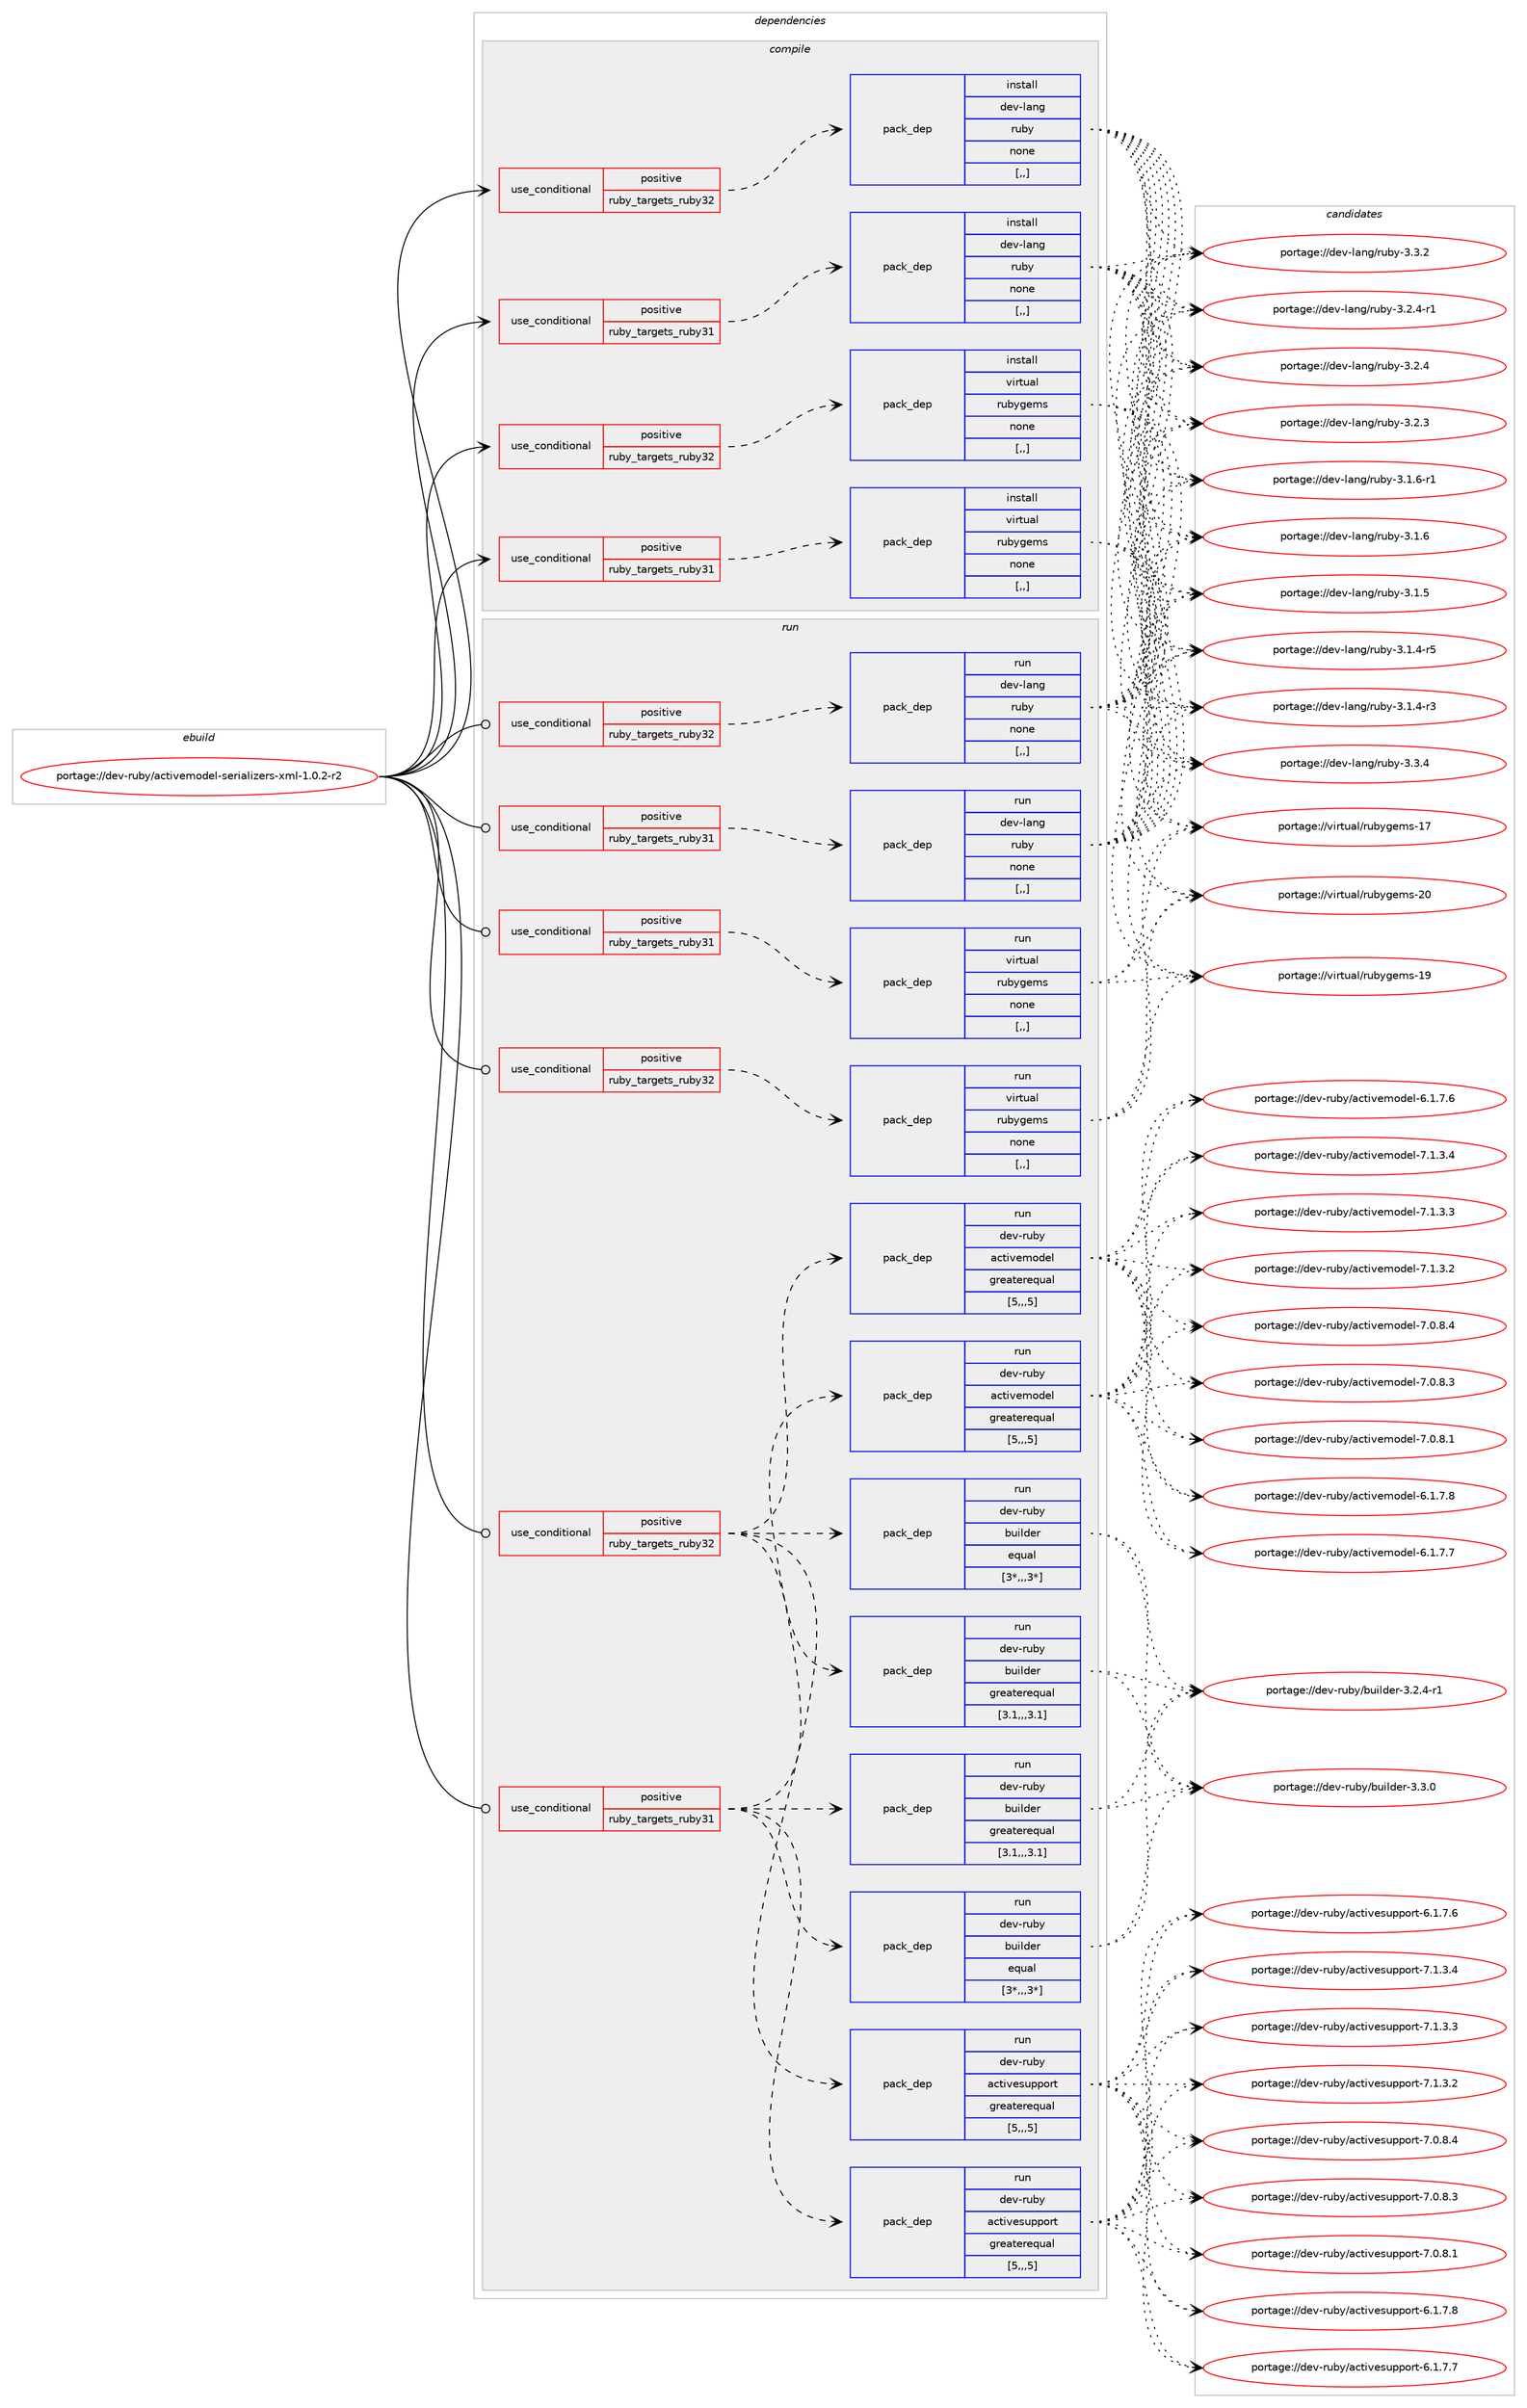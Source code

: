 digraph prolog {

# *************
# Graph options
# *************

newrank=true;
concentrate=true;
compound=true;
graph [rankdir=LR,fontname=Helvetica,fontsize=10,ranksep=1.5];#, ranksep=2.5, nodesep=0.2];
edge  [arrowhead=vee];
node  [fontname=Helvetica,fontsize=10];

# **********
# The ebuild
# **********

subgraph cluster_leftcol {
color=gray;
label=<<i>ebuild</i>>;
id [label="portage://dev-ruby/activemodel-serializers-xml-1.0.2-r2", color=red, width=4, href="../dev-ruby/activemodel-serializers-xml-1.0.2-r2.svg"];
}

# ****************
# The dependencies
# ****************

subgraph cluster_midcol {
color=gray;
label=<<i>dependencies</i>>;
subgraph cluster_compile {
fillcolor="#eeeeee";
style=filled;
label=<<i>compile</i>>;
subgraph cond43545 {
dependency174381 [label=<<TABLE BORDER="0" CELLBORDER="1" CELLSPACING="0" CELLPADDING="4"><TR><TD ROWSPAN="3" CELLPADDING="10">use_conditional</TD></TR><TR><TD>positive</TD></TR><TR><TD>ruby_targets_ruby31</TD></TR></TABLE>>, shape=none, color=red];
subgraph pack129555 {
dependency174382 [label=<<TABLE BORDER="0" CELLBORDER="1" CELLSPACING="0" CELLPADDING="4" WIDTH="220"><TR><TD ROWSPAN="6" CELLPADDING="30">pack_dep</TD></TR><TR><TD WIDTH="110">install</TD></TR><TR><TD>dev-lang</TD></TR><TR><TD>ruby</TD></TR><TR><TD>none</TD></TR><TR><TD>[,,]</TD></TR></TABLE>>, shape=none, color=blue];
}
dependency174381:e -> dependency174382:w [weight=20,style="dashed",arrowhead="vee"];
}
id:e -> dependency174381:w [weight=20,style="solid",arrowhead="vee"];
subgraph cond43546 {
dependency174383 [label=<<TABLE BORDER="0" CELLBORDER="1" CELLSPACING="0" CELLPADDING="4"><TR><TD ROWSPAN="3" CELLPADDING="10">use_conditional</TD></TR><TR><TD>positive</TD></TR><TR><TD>ruby_targets_ruby31</TD></TR></TABLE>>, shape=none, color=red];
subgraph pack129556 {
dependency174384 [label=<<TABLE BORDER="0" CELLBORDER="1" CELLSPACING="0" CELLPADDING="4" WIDTH="220"><TR><TD ROWSPAN="6" CELLPADDING="30">pack_dep</TD></TR><TR><TD WIDTH="110">install</TD></TR><TR><TD>virtual</TD></TR><TR><TD>rubygems</TD></TR><TR><TD>none</TD></TR><TR><TD>[,,]</TD></TR></TABLE>>, shape=none, color=blue];
}
dependency174383:e -> dependency174384:w [weight=20,style="dashed",arrowhead="vee"];
}
id:e -> dependency174383:w [weight=20,style="solid",arrowhead="vee"];
subgraph cond43547 {
dependency174385 [label=<<TABLE BORDER="0" CELLBORDER="1" CELLSPACING="0" CELLPADDING="4"><TR><TD ROWSPAN="3" CELLPADDING="10">use_conditional</TD></TR><TR><TD>positive</TD></TR><TR><TD>ruby_targets_ruby32</TD></TR></TABLE>>, shape=none, color=red];
subgraph pack129557 {
dependency174386 [label=<<TABLE BORDER="0" CELLBORDER="1" CELLSPACING="0" CELLPADDING="4" WIDTH="220"><TR><TD ROWSPAN="6" CELLPADDING="30">pack_dep</TD></TR><TR><TD WIDTH="110">install</TD></TR><TR><TD>dev-lang</TD></TR><TR><TD>ruby</TD></TR><TR><TD>none</TD></TR><TR><TD>[,,]</TD></TR></TABLE>>, shape=none, color=blue];
}
dependency174385:e -> dependency174386:w [weight=20,style="dashed",arrowhead="vee"];
}
id:e -> dependency174385:w [weight=20,style="solid",arrowhead="vee"];
subgraph cond43548 {
dependency174387 [label=<<TABLE BORDER="0" CELLBORDER="1" CELLSPACING="0" CELLPADDING="4"><TR><TD ROWSPAN="3" CELLPADDING="10">use_conditional</TD></TR><TR><TD>positive</TD></TR><TR><TD>ruby_targets_ruby32</TD></TR></TABLE>>, shape=none, color=red];
subgraph pack129558 {
dependency174388 [label=<<TABLE BORDER="0" CELLBORDER="1" CELLSPACING="0" CELLPADDING="4" WIDTH="220"><TR><TD ROWSPAN="6" CELLPADDING="30">pack_dep</TD></TR><TR><TD WIDTH="110">install</TD></TR><TR><TD>virtual</TD></TR><TR><TD>rubygems</TD></TR><TR><TD>none</TD></TR><TR><TD>[,,]</TD></TR></TABLE>>, shape=none, color=blue];
}
dependency174387:e -> dependency174388:w [weight=20,style="dashed",arrowhead="vee"];
}
id:e -> dependency174387:w [weight=20,style="solid",arrowhead="vee"];
}
subgraph cluster_compileandrun {
fillcolor="#eeeeee";
style=filled;
label=<<i>compile and run</i>>;
}
subgraph cluster_run {
fillcolor="#eeeeee";
style=filled;
label=<<i>run</i>>;
subgraph cond43549 {
dependency174389 [label=<<TABLE BORDER="0" CELLBORDER="1" CELLSPACING="0" CELLPADDING="4"><TR><TD ROWSPAN="3" CELLPADDING="10">use_conditional</TD></TR><TR><TD>positive</TD></TR><TR><TD>ruby_targets_ruby31</TD></TR></TABLE>>, shape=none, color=red];
subgraph pack129559 {
dependency174390 [label=<<TABLE BORDER="0" CELLBORDER="1" CELLSPACING="0" CELLPADDING="4" WIDTH="220"><TR><TD ROWSPAN="6" CELLPADDING="30">pack_dep</TD></TR><TR><TD WIDTH="110">run</TD></TR><TR><TD>dev-lang</TD></TR><TR><TD>ruby</TD></TR><TR><TD>none</TD></TR><TR><TD>[,,]</TD></TR></TABLE>>, shape=none, color=blue];
}
dependency174389:e -> dependency174390:w [weight=20,style="dashed",arrowhead="vee"];
}
id:e -> dependency174389:w [weight=20,style="solid",arrowhead="odot"];
subgraph cond43550 {
dependency174391 [label=<<TABLE BORDER="0" CELLBORDER="1" CELLSPACING="0" CELLPADDING="4"><TR><TD ROWSPAN="3" CELLPADDING="10">use_conditional</TD></TR><TR><TD>positive</TD></TR><TR><TD>ruby_targets_ruby31</TD></TR></TABLE>>, shape=none, color=red];
subgraph pack129560 {
dependency174392 [label=<<TABLE BORDER="0" CELLBORDER="1" CELLSPACING="0" CELLPADDING="4" WIDTH="220"><TR><TD ROWSPAN="6" CELLPADDING="30">pack_dep</TD></TR><TR><TD WIDTH="110">run</TD></TR><TR><TD>dev-ruby</TD></TR><TR><TD>activesupport</TD></TR><TR><TD>greaterequal</TD></TR><TR><TD>[5,,,5]</TD></TR></TABLE>>, shape=none, color=blue];
}
dependency174391:e -> dependency174392:w [weight=20,style="dashed",arrowhead="vee"];
subgraph pack129561 {
dependency174393 [label=<<TABLE BORDER="0" CELLBORDER="1" CELLSPACING="0" CELLPADDING="4" WIDTH="220"><TR><TD ROWSPAN="6" CELLPADDING="30">pack_dep</TD></TR><TR><TD WIDTH="110">run</TD></TR><TR><TD>dev-ruby</TD></TR><TR><TD>activemodel</TD></TR><TR><TD>greaterequal</TD></TR><TR><TD>[5,,,5]</TD></TR></TABLE>>, shape=none, color=blue];
}
dependency174391:e -> dependency174393:w [weight=20,style="dashed",arrowhead="vee"];
subgraph pack129562 {
dependency174394 [label=<<TABLE BORDER="0" CELLBORDER="1" CELLSPACING="0" CELLPADDING="4" WIDTH="220"><TR><TD ROWSPAN="6" CELLPADDING="30">pack_dep</TD></TR><TR><TD WIDTH="110">run</TD></TR><TR><TD>dev-ruby</TD></TR><TR><TD>builder</TD></TR><TR><TD>equal</TD></TR><TR><TD>[3*,,,3*]</TD></TR></TABLE>>, shape=none, color=blue];
}
dependency174391:e -> dependency174394:w [weight=20,style="dashed",arrowhead="vee"];
subgraph pack129563 {
dependency174395 [label=<<TABLE BORDER="0" CELLBORDER="1" CELLSPACING="0" CELLPADDING="4" WIDTH="220"><TR><TD ROWSPAN="6" CELLPADDING="30">pack_dep</TD></TR><TR><TD WIDTH="110">run</TD></TR><TR><TD>dev-ruby</TD></TR><TR><TD>builder</TD></TR><TR><TD>greaterequal</TD></TR><TR><TD>[3.1,,,3.1]</TD></TR></TABLE>>, shape=none, color=blue];
}
dependency174391:e -> dependency174395:w [weight=20,style="dashed",arrowhead="vee"];
}
id:e -> dependency174391:w [weight=20,style="solid",arrowhead="odot"];
subgraph cond43551 {
dependency174396 [label=<<TABLE BORDER="0" CELLBORDER="1" CELLSPACING="0" CELLPADDING="4"><TR><TD ROWSPAN="3" CELLPADDING="10">use_conditional</TD></TR><TR><TD>positive</TD></TR><TR><TD>ruby_targets_ruby31</TD></TR></TABLE>>, shape=none, color=red];
subgraph pack129564 {
dependency174397 [label=<<TABLE BORDER="0" CELLBORDER="1" CELLSPACING="0" CELLPADDING="4" WIDTH="220"><TR><TD ROWSPAN="6" CELLPADDING="30">pack_dep</TD></TR><TR><TD WIDTH="110">run</TD></TR><TR><TD>virtual</TD></TR><TR><TD>rubygems</TD></TR><TR><TD>none</TD></TR><TR><TD>[,,]</TD></TR></TABLE>>, shape=none, color=blue];
}
dependency174396:e -> dependency174397:w [weight=20,style="dashed",arrowhead="vee"];
}
id:e -> dependency174396:w [weight=20,style="solid",arrowhead="odot"];
subgraph cond43552 {
dependency174398 [label=<<TABLE BORDER="0" CELLBORDER="1" CELLSPACING="0" CELLPADDING="4"><TR><TD ROWSPAN="3" CELLPADDING="10">use_conditional</TD></TR><TR><TD>positive</TD></TR><TR><TD>ruby_targets_ruby32</TD></TR></TABLE>>, shape=none, color=red];
subgraph pack129565 {
dependency174399 [label=<<TABLE BORDER="0" CELLBORDER="1" CELLSPACING="0" CELLPADDING="4" WIDTH="220"><TR><TD ROWSPAN="6" CELLPADDING="30">pack_dep</TD></TR><TR><TD WIDTH="110">run</TD></TR><TR><TD>dev-lang</TD></TR><TR><TD>ruby</TD></TR><TR><TD>none</TD></TR><TR><TD>[,,]</TD></TR></TABLE>>, shape=none, color=blue];
}
dependency174398:e -> dependency174399:w [weight=20,style="dashed",arrowhead="vee"];
}
id:e -> dependency174398:w [weight=20,style="solid",arrowhead="odot"];
subgraph cond43553 {
dependency174400 [label=<<TABLE BORDER="0" CELLBORDER="1" CELLSPACING="0" CELLPADDING="4"><TR><TD ROWSPAN="3" CELLPADDING="10">use_conditional</TD></TR><TR><TD>positive</TD></TR><TR><TD>ruby_targets_ruby32</TD></TR></TABLE>>, shape=none, color=red];
subgraph pack129566 {
dependency174401 [label=<<TABLE BORDER="0" CELLBORDER="1" CELLSPACING="0" CELLPADDING="4" WIDTH="220"><TR><TD ROWSPAN="6" CELLPADDING="30">pack_dep</TD></TR><TR><TD WIDTH="110">run</TD></TR><TR><TD>dev-ruby</TD></TR><TR><TD>activesupport</TD></TR><TR><TD>greaterequal</TD></TR><TR><TD>[5,,,5]</TD></TR></TABLE>>, shape=none, color=blue];
}
dependency174400:e -> dependency174401:w [weight=20,style="dashed",arrowhead="vee"];
subgraph pack129567 {
dependency174402 [label=<<TABLE BORDER="0" CELLBORDER="1" CELLSPACING="0" CELLPADDING="4" WIDTH="220"><TR><TD ROWSPAN="6" CELLPADDING="30">pack_dep</TD></TR><TR><TD WIDTH="110">run</TD></TR><TR><TD>dev-ruby</TD></TR><TR><TD>activemodel</TD></TR><TR><TD>greaterequal</TD></TR><TR><TD>[5,,,5]</TD></TR></TABLE>>, shape=none, color=blue];
}
dependency174400:e -> dependency174402:w [weight=20,style="dashed",arrowhead="vee"];
subgraph pack129568 {
dependency174403 [label=<<TABLE BORDER="0" CELLBORDER="1" CELLSPACING="0" CELLPADDING="4" WIDTH="220"><TR><TD ROWSPAN="6" CELLPADDING="30">pack_dep</TD></TR><TR><TD WIDTH="110">run</TD></TR><TR><TD>dev-ruby</TD></TR><TR><TD>builder</TD></TR><TR><TD>equal</TD></TR><TR><TD>[3*,,,3*]</TD></TR></TABLE>>, shape=none, color=blue];
}
dependency174400:e -> dependency174403:w [weight=20,style="dashed",arrowhead="vee"];
subgraph pack129569 {
dependency174404 [label=<<TABLE BORDER="0" CELLBORDER="1" CELLSPACING="0" CELLPADDING="4" WIDTH="220"><TR><TD ROWSPAN="6" CELLPADDING="30">pack_dep</TD></TR><TR><TD WIDTH="110">run</TD></TR><TR><TD>dev-ruby</TD></TR><TR><TD>builder</TD></TR><TR><TD>greaterequal</TD></TR><TR><TD>[3.1,,,3.1]</TD></TR></TABLE>>, shape=none, color=blue];
}
dependency174400:e -> dependency174404:w [weight=20,style="dashed",arrowhead="vee"];
}
id:e -> dependency174400:w [weight=20,style="solid",arrowhead="odot"];
subgraph cond43554 {
dependency174405 [label=<<TABLE BORDER="0" CELLBORDER="1" CELLSPACING="0" CELLPADDING="4"><TR><TD ROWSPAN="3" CELLPADDING="10">use_conditional</TD></TR><TR><TD>positive</TD></TR><TR><TD>ruby_targets_ruby32</TD></TR></TABLE>>, shape=none, color=red];
subgraph pack129570 {
dependency174406 [label=<<TABLE BORDER="0" CELLBORDER="1" CELLSPACING="0" CELLPADDING="4" WIDTH="220"><TR><TD ROWSPAN="6" CELLPADDING="30">pack_dep</TD></TR><TR><TD WIDTH="110">run</TD></TR><TR><TD>virtual</TD></TR><TR><TD>rubygems</TD></TR><TR><TD>none</TD></TR><TR><TD>[,,]</TD></TR></TABLE>>, shape=none, color=blue];
}
dependency174405:e -> dependency174406:w [weight=20,style="dashed",arrowhead="vee"];
}
id:e -> dependency174405:w [weight=20,style="solid",arrowhead="odot"];
}
}

# **************
# The candidates
# **************

subgraph cluster_choices {
rank=same;
color=gray;
label=<<i>candidates</i>>;

subgraph choice129555 {
color=black;
nodesep=1;
choice10010111845108971101034711411798121455146514652 [label="portage://dev-lang/ruby-3.3.4", color=red, width=4,href="../dev-lang/ruby-3.3.4.svg"];
choice10010111845108971101034711411798121455146514650 [label="portage://dev-lang/ruby-3.3.2", color=red, width=4,href="../dev-lang/ruby-3.3.2.svg"];
choice100101118451089711010347114117981214551465046524511449 [label="portage://dev-lang/ruby-3.2.4-r1", color=red, width=4,href="../dev-lang/ruby-3.2.4-r1.svg"];
choice10010111845108971101034711411798121455146504652 [label="portage://dev-lang/ruby-3.2.4", color=red, width=4,href="../dev-lang/ruby-3.2.4.svg"];
choice10010111845108971101034711411798121455146504651 [label="portage://dev-lang/ruby-3.2.3", color=red, width=4,href="../dev-lang/ruby-3.2.3.svg"];
choice100101118451089711010347114117981214551464946544511449 [label="portage://dev-lang/ruby-3.1.6-r1", color=red, width=4,href="../dev-lang/ruby-3.1.6-r1.svg"];
choice10010111845108971101034711411798121455146494654 [label="portage://dev-lang/ruby-3.1.6", color=red, width=4,href="../dev-lang/ruby-3.1.6.svg"];
choice10010111845108971101034711411798121455146494653 [label="portage://dev-lang/ruby-3.1.5", color=red, width=4,href="../dev-lang/ruby-3.1.5.svg"];
choice100101118451089711010347114117981214551464946524511453 [label="portage://dev-lang/ruby-3.1.4-r5", color=red, width=4,href="../dev-lang/ruby-3.1.4-r5.svg"];
choice100101118451089711010347114117981214551464946524511451 [label="portage://dev-lang/ruby-3.1.4-r3", color=red, width=4,href="../dev-lang/ruby-3.1.4-r3.svg"];
dependency174382:e -> choice10010111845108971101034711411798121455146514652:w [style=dotted,weight="100"];
dependency174382:e -> choice10010111845108971101034711411798121455146514650:w [style=dotted,weight="100"];
dependency174382:e -> choice100101118451089711010347114117981214551465046524511449:w [style=dotted,weight="100"];
dependency174382:e -> choice10010111845108971101034711411798121455146504652:w [style=dotted,weight="100"];
dependency174382:e -> choice10010111845108971101034711411798121455146504651:w [style=dotted,weight="100"];
dependency174382:e -> choice100101118451089711010347114117981214551464946544511449:w [style=dotted,weight="100"];
dependency174382:e -> choice10010111845108971101034711411798121455146494654:w [style=dotted,weight="100"];
dependency174382:e -> choice10010111845108971101034711411798121455146494653:w [style=dotted,weight="100"];
dependency174382:e -> choice100101118451089711010347114117981214551464946524511453:w [style=dotted,weight="100"];
dependency174382:e -> choice100101118451089711010347114117981214551464946524511451:w [style=dotted,weight="100"];
}
subgraph choice129556 {
color=black;
nodesep=1;
choice118105114116117971084711411798121103101109115455048 [label="portage://virtual/rubygems-20", color=red, width=4,href="../virtual/rubygems-20.svg"];
choice118105114116117971084711411798121103101109115454957 [label="portage://virtual/rubygems-19", color=red, width=4,href="../virtual/rubygems-19.svg"];
choice118105114116117971084711411798121103101109115454955 [label="portage://virtual/rubygems-17", color=red, width=4,href="../virtual/rubygems-17.svg"];
dependency174384:e -> choice118105114116117971084711411798121103101109115455048:w [style=dotted,weight="100"];
dependency174384:e -> choice118105114116117971084711411798121103101109115454957:w [style=dotted,weight="100"];
dependency174384:e -> choice118105114116117971084711411798121103101109115454955:w [style=dotted,weight="100"];
}
subgraph choice129557 {
color=black;
nodesep=1;
choice10010111845108971101034711411798121455146514652 [label="portage://dev-lang/ruby-3.3.4", color=red, width=4,href="../dev-lang/ruby-3.3.4.svg"];
choice10010111845108971101034711411798121455146514650 [label="portage://dev-lang/ruby-3.3.2", color=red, width=4,href="../dev-lang/ruby-3.3.2.svg"];
choice100101118451089711010347114117981214551465046524511449 [label="portage://dev-lang/ruby-3.2.4-r1", color=red, width=4,href="../dev-lang/ruby-3.2.4-r1.svg"];
choice10010111845108971101034711411798121455146504652 [label="portage://dev-lang/ruby-3.2.4", color=red, width=4,href="../dev-lang/ruby-3.2.4.svg"];
choice10010111845108971101034711411798121455146504651 [label="portage://dev-lang/ruby-3.2.3", color=red, width=4,href="../dev-lang/ruby-3.2.3.svg"];
choice100101118451089711010347114117981214551464946544511449 [label="portage://dev-lang/ruby-3.1.6-r1", color=red, width=4,href="../dev-lang/ruby-3.1.6-r1.svg"];
choice10010111845108971101034711411798121455146494654 [label="portage://dev-lang/ruby-3.1.6", color=red, width=4,href="../dev-lang/ruby-3.1.6.svg"];
choice10010111845108971101034711411798121455146494653 [label="portage://dev-lang/ruby-3.1.5", color=red, width=4,href="../dev-lang/ruby-3.1.5.svg"];
choice100101118451089711010347114117981214551464946524511453 [label="portage://dev-lang/ruby-3.1.4-r5", color=red, width=4,href="../dev-lang/ruby-3.1.4-r5.svg"];
choice100101118451089711010347114117981214551464946524511451 [label="portage://dev-lang/ruby-3.1.4-r3", color=red, width=4,href="../dev-lang/ruby-3.1.4-r3.svg"];
dependency174386:e -> choice10010111845108971101034711411798121455146514652:w [style=dotted,weight="100"];
dependency174386:e -> choice10010111845108971101034711411798121455146514650:w [style=dotted,weight="100"];
dependency174386:e -> choice100101118451089711010347114117981214551465046524511449:w [style=dotted,weight="100"];
dependency174386:e -> choice10010111845108971101034711411798121455146504652:w [style=dotted,weight="100"];
dependency174386:e -> choice10010111845108971101034711411798121455146504651:w [style=dotted,weight="100"];
dependency174386:e -> choice100101118451089711010347114117981214551464946544511449:w [style=dotted,weight="100"];
dependency174386:e -> choice10010111845108971101034711411798121455146494654:w [style=dotted,weight="100"];
dependency174386:e -> choice10010111845108971101034711411798121455146494653:w [style=dotted,weight="100"];
dependency174386:e -> choice100101118451089711010347114117981214551464946524511453:w [style=dotted,weight="100"];
dependency174386:e -> choice100101118451089711010347114117981214551464946524511451:w [style=dotted,weight="100"];
}
subgraph choice129558 {
color=black;
nodesep=1;
choice118105114116117971084711411798121103101109115455048 [label="portage://virtual/rubygems-20", color=red, width=4,href="../virtual/rubygems-20.svg"];
choice118105114116117971084711411798121103101109115454957 [label="portage://virtual/rubygems-19", color=red, width=4,href="../virtual/rubygems-19.svg"];
choice118105114116117971084711411798121103101109115454955 [label="portage://virtual/rubygems-17", color=red, width=4,href="../virtual/rubygems-17.svg"];
dependency174388:e -> choice118105114116117971084711411798121103101109115455048:w [style=dotted,weight="100"];
dependency174388:e -> choice118105114116117971084711411798121103101109115454957:w [style=dotted,weight="100"];
dependency174388:e -> choice118105114116117971084711411798121103101109115454955:w [style=dotted,weight="100"];
}
subgraph choice129559 {
color=black;
nodesep=1;
choice10010111845108971101034711411798121455146514652 [label="portage://dev-lang/ruby-3.3.4", color=red, width=4,href="../dev-lang/ruby-3.3.4.svg"];
choice10010111845108971101034711411798121455146514650 [label="portage://dev-lang/ruby-3.3.2", color=red, width=4,href="../dev-lang/ruby-3.3.2.svg"];
choice100101118451089711010347114117981214551465046524511449 [label="portage://dev-lang/ruby-3.2.4-r1", color=red, width=4,href="../dev-lang/ruby-3.2.4-r1.svg"];
choice10010111845108971101034711411798121455146504652 [label="portage://dev-lang/ruby-3.2.4", color=red, width=4,href="../dev-lang/ruby-3.2.4.svg"];
choice10010111845108971101034711411798121455146504651 [label="portage://dev-lang/ruby-3.2.3", color=red, width=4,href="../dev-lang/ruby-3.2.3.svg"];
choice100101118451089711010347114117981214551464946544511449 [label="portage://dev-lang/ruby-3.1.6-r1", color=red, width=4,href="../dev-lang/ruby-3.1.6-r1.svg"];
choice10010111845108971101034711411798121455146494654 [label="portage://dev-lang/ruby-3.1.6", color=red, width=4,href="../dev-lang/ruby-3.1.6.svg"];
choice10010111845108971101034711411798121455146494653 [label="portage://dev-lang/ruby-3.1.5", color=red, width=4,href="../dev-lang/ruby-3.1.5.svg"];
choice100101118451089711010347114117981214551464946524511453 [label="portage://dev-lang/ruby-3.1.4-r5", color=red, width=4,href="../dev-lang/ruby-3.1.4-r5.svg"];
choice100101118451089711010347114117981214551464946524511451 [label="portage://dev-lang/ruby-3.1.4-r3", color=red, width=4,href="../dev-lang/ruby-3.1.4-r3.svg"];
dependency174390:e -> choice10010111845108971101034711411798121455146514652:w [style=dotted,weight="100"];
dependency174390:e -> choice10010111845108971101034711411798121455146514650:w [style=dotted,weight="100"];
dependency174390:e -> choice100101118451089711010347114117981214551465046524511449:w [style=dotted,weight="100"];
dependency174390:e -> choice10010111845108971101034711411798121455146504652:w [style=dotted,weight="100"];
dependency174390:e -> choice10010111845108971101034711411798121455146504651:w [style=dotted,weight="100"];
dependency174390:e -> choice100101118451089711010347114117981214551464946544511449:w [style=dotted,weight="100"];
dependency174390:e -> choice10010111845108971101034711411798121455146494654:w [style=dotted,weight="100"];
dependency174390:e -> choice10010111845108971101034711411798121455146494653:w [style=dotted,weight="100"];
dependency174390:e -> choice100101118451089711010347114117981214551464946524511453:w [style=dotted,weight="100"];
dependency174390:e -> choice100101118451089711010347114117981214551464946524511451:w [style=dotted,weight="100"];
}
subgraph choice129560 {
color=black;
nodesep=1;
choice10010111845114117981214797991161051181011151171121121111141164555464946514652 [label="portage://dev-ruby/activesupport-7.1.3.4", color=red, width=4,href="../dev-ruby/activesupport-7.1.3.4.svg"];
choice10010111845114117981214797991161051181011151171121121111141164555464946514651 [label="portage://dev-ruby/activesupport-7.1.3.3", color=red, width=4,href="../dev-ruby/activesupport-7.1.3.3.svg"];
choice10010111845114117981214797991161051181011151171121121111141164555464946514650 [label="portage://dev-ruby/activesupport-7.1.3.2", color=red, width=4,href="../dev-ruby/activesupport-7.1.3.2.svg"];
choice10010111845114117981214797991161051181011151171121121111141164555464846564652 [label="portage://dev-ruby/activesupport-7.0.8.4", color=red, width=4,href="../dev-ruby/activesupport-7.0.8.4.svg"];
choice10010111845114117981214797991161051181011151171121121111141164555464846564651 [label="portage://dev-ruby/activesupport-7.0.8.3", color=red, width=4,href="../dev-ruby/activesupport-7.0.8.3.svg"];
choice10010111845114117981214797991161051181011151171121121111141164555464846564649 [label="portage://dev-ruby/activesupport-7.0.8.1", color=red, width=4,href="../dev-ruby/activesupport-7.0.8.1.svg"];
choice10010111845114117981214797991161051181011151171121121111141164554464946554656 [label="portage://dev-ruby/activesupport-6.1.7.8", color=red, width=4,href="../dev-ruby/activesupport-6.1.7.8.svg"];
choice10010111845114117981214797991161051181011151171121121111141164554464946554655 [label="portage://dev-ruby/activesupport-6.1.7.7", color=red, width=4,href="../dev-ruby/activesupport-6.1.7.7.svg"];
choice10010111845114117981214797991161051181011151171121121111141164554464946554654 [label="portage://dev-ruby/activesupport-6.1.7.6", color=red, width=4,href="../dev-ruby/activesupport-6.1.7.6.svg"];
dependency174392:e -> choice10010111845114117981214797991161051181011151171121121111141164555464946514652:w [style=dotted,weight="100"];
dependency174392:e -> choice10010111845114117981214797991161051181011151171121121111141164555464946514651:w [style=dotted,weight="100"];
dependency174392:e -> choice10010111845114117981214797991161051181011151171121121111141164555464946514650:w [style=dotted,weight="100"];
dependency174392:e -> choice10010111845114117981214797991161051181011151171121121111141164555464846564652:w [style=dotted,weight="100"];
dependency174392:e -> choice10010111845114117981214797991161051181011151171121121111141164555464846564651:w [style=dotted,weight="100"];
dependency174392:e -> choice10010111845114117981214797991161051181011151171121121111141164555464846564649:w [style=dotted,weight="100"];
dependency174392:e -> choice10010111845114117981214797991161051181011151171121121111141164554464946554656:w [style=dotted,weight="100"];
dependency174392:e -> choice10010111845114117981214797991161051181011151171121121111141164554464946554655:w [style=dotted,weight="100"];
dependency174392:e -> choice10010111845114117981214797991161051181011151171121121111141164554464946554654:w [style=dotted,weight="100"];
}
subgraph choice129561 {
color=black;
nodesep=1;
choice10010111845114117981214797991161051181011091111001011084555464946514652 [label="portage://dev-ruby/activemodel-7.1.3.4", color=red, width=4,href="../dev-ruby/activemodel-7.1.3.4.svg"];
choice10010111845114117981214797991161051181011091111001011084555464946514651 [label="portage://dev-ruby/activemodel-7.1.3.3", color=red, width=4,href="../dev-ruby/activemodel-7.1.3.3.svg"];
choice10010111845114117981214797991161051181011091111001011084555464946514650 [label="portage://dev-ruby/activemodel-7.1.3.2", color=red, width=4,href="../dev-ruby/activemodel-7.1.3.2.svg"];
choice10010111845114117981214797991161051181011091111001011084555464846564652 [label="portage://dev-ruby/activemodel-7.0.8.4", color=red, width=4,href="../dev-ruby/activemodel-7.0.8.4.svg"];
choice10010111845114117981214797991161051181011091111001011084555464846564651 [label="portage://dev-ruby/activemodel-7.0.8.3", color=red, width=4,href="../dev-ruby/activemodel-7.0.8.3.svg"];
choice10010111845114117981214797991161051181011091111001011084555464846564649 [label="portage://dev-ruby/activemodel-7.0.8.1", color=red, width=4,href="../dev-ruby/activemodel-7.0.8.1.svg"];
choice10010111845114117981214797991161051181011091111001011084554464946554656 [label="portage://dev-ruby/activemodel-6.1.7.8", color=red, width=4,href="../dev-ruby/activemodel-6.1.7.8.svg"];
choice10010111845114117981214797991161051181011091111001011084554464946554655 [label="portage://dev-ruby/activemodel-6.1.7.7", color=red, width=4,href="../dev-ruby/activemodel-6.1.7.7.svg"];
choice10010111845114117981214797991161051181011091111001011084554464946554654 [label="portage://dev-ruby/activemodel-6.1.7.6", color=red, width=4,href="../dev-ruby/activemodel-6.1.7.6.svg"];
dependency174393:e -> choice10010111845114117981214797991161051181011091111001011084555464946514652:w [style=dotted,weight="100"];
dependency174393:e -> choice10010111845114117981214797991161051181011091111001011084555464946514651:w [style=dotted,weight="100"];
dependency174393:e -> choice10010111845114117981214797991161051181011091111001011084555464946514650:w [style=dotted,weight="100"];
dependency174393:e -> choice10010111845114117981214797991161051181011091111001011084555464846564652:w [style=dotted,weight="100"];
dependency174393:e -> choice10010111845114117981214797991161051181011091111001011084555464846564651:w [style=dotted,weight="100"];
dependency174393:e -> choice10010111845114117981214797991161051181011091111001011084555464846564649:w [style=dotted,weight="100"];
dependency174393:e -> choice10010111845114117981214797991161051181011091111001011084554464946554656:w [style=dotted,weight="100"];
dependency174393:e -> choice10010111845114117981214797991161051181011091111001011084554464946554655:w [style=dotted,weight="100"];
dependency174393:e -> choice10010111845114117981214797991161051181011091111001011084554464946554654:w [style=dotted,weight="100"];
}
subgraph choice129562 {
color=black;
nodesep=1;
choice10010111845114117981214798117105108100101114455146514648 [label="portage://dev-ruby/builder-3.3.0", color=red, width=4,href="../dev-ruby/builder-3.3.0.svg"];
choice100101118451141179812147981171051081001011144551465046524511449 [label="portage://dev-ruby/builder-3.2.4-r1", color=red, width=4,href="../dev-ruby/builder-3.2.4-r1.svg"];
dependency174394:e -> choice10010111845114117981214798117105108100101114455146514648:w [style=dotted,weight="100"];
dependency174394:e -> choice100101118451141179812147981171051081001011144551465046524511449:w [style=dotted,weight="100"];
}
subgraph choice129563 {
color=black;
nodesep=1;
choice10010111845114117981214798117105108100101114455146514648 [label="portage://dev-ruby/builder-3.3.0", color=red, width=4,href="../dev-ruby/builder-3.3.0.svg"];
choice100101118451141179812147981171051081001011144551465046524511449 [label="portage://dev-ruby/builder-3.2.4-r1", color=red, width=4,href="../dev-ruby/builder-3.2.4-r1.svg"];
dependency174395:e -> choice10010111845114117981214798117105108100101114455146514648:w [style=dotted,weight="100"];
dependency174395:e -> choice100101118451141179812147981171051081001011144551465046524511449:w [style=dotted,weight="100"];
}
subgraph choice129564 {
color=black;
nodesep=1;
choice118105114116117971084711411798121103101109115455048 [label="portage://virtual/rubygems-20", color=red, width=4,href="../virtual/rubygems-20.svg"];
choice118105114116117971084711411798121103101109115454957 [label="portage://virtual/rubygems-19", color=red, width=4,href="../virtual/rubygems-19.svg"];
choice118105114116117971084711411798121103101109115454955 [label="portage://virtual/rubygems-17", color=red, width=4,href="../virtual/rubygems-17.svg"];
dependency174397:e -> choice118105114116117971084711411798121103101109115455048:w [style=dotted,weight="100"];
dependency174397:e -> choice118105114116117971084711411798121103101109115454957:w [style=dotted,weight="100"];
dependency174397:e -> choice118105114116117971084711411798121103101109115454955:w [style=dotted,weight="100"];
}
subgraph choice129565 {
color=black;
nodesep=1;
choice10010111845108971101034711411798121455146514652 [label="portage://dev-lang/ruby-3.3.4", color=red, width=4,href="../dev-lang/ruby-3.3.4.svg"];
choice10010111845108971101034711411798121455146514650 [label="portage://dev-lang/ruby-3.3.2", color=red, width=4,href="../dev-lang/ruby-3.3.2.svg"];
choice100101118451089711010347114117981214551465046524511449 [label="portage://dev-lang/ruby-3.2.4-r1", color=red, width=4,href="../dev-lang/ruby-3.2.4-r1.svg"];
choice10010111845108971101034711411798121455146504652 [label="portage://dev-lang/ruby-3.2.4", color=red, width=4,href="../dev-lang/ruby-3.2.4.svg"];
choice10010111845108971101034711411798121455146504651 [label="portage://dev-lang/ruby-3.2.3", color=red, width=4,href="../dev-lang/ruby-3.2.3.svg"];
choice100101118451089711010347114117981214551464946544511449 [label="portage://dev-lang/ruby-3.1.6-r1", color=red, width=4,href="../dev-lang/ruby-3.1.6-r1.svg"];
choice10010111845108971101034711411798121455146494654 [label="portage://dev-lang/ruby-3.1.6", color=red, width=4,href="../dev-lang/ruby-3.1.6.svg"];
choice10010111845108971101034711411798121455146494653 [label="portage://dev-lang/ruby-3.1.5", color=red, width=4,href="../dev-lang/ruby-3.1.5.svg"];
choice100101118451089711010347114117981214551464946524511453 [label="portage://dev-lang/ruby-3.1.4-r5", color=red, width=4,href="../dev-lang/ruby-3.1.4-r5.svg"];
choice100101118451089711010347114117981214551464946524511451 [label="portage://dev-lang/ruby-3.1.4-r3", color=red, width=4,href="../dev-lang/ruby-3.1.4-r3.svg"];
dependency174399:e -> choice10010111845108971101034711411798121455146514652:w [style=dotted,weight="100"];
dependency174399:e -> choice10010111845108971101034711411798121455146514650:w [style=dotted,weight="100"];
dependency174399:e -> choice100101118451089711010347114117981214551465046524511449:w [style=dotted,weight="100"];
dependency174399:e -> choice10010111845108971101034711411798121455146504652:w [style=dotted,weight="100"];
dependency174399:e -> choice10010111845108971101034711411798121455146504651:w [style=dotted,weight="100"];
dependency174399:e -> choice100101118451089711010347114117981214551464946544511449:w [style=dotted,weight="100"];
dependency174399:e -> choice10010111845108971101034711411798121455146494654:w [style=dotted,weight="100"];
dependency174399:e -> choice10010111845108971101034711411798121455146494653:w [style=dotted,weight="100"];
dependency174399:e -> choice100101118451089711010347114117981214551464946524511453:w [style=dotted,weight="100"];
dependency174399:e -> choice100101118451089711010347114117981214551464946524511451:w [style=dotted,weight="100"];
}
subgraph choice129566 {
color=black;
nodesep=1;
choice10010111845114117981214797991161051181011151171121121111141164555464946514652 [label="portage://dev-ruby/activesupport-7.1.3.4", color=red, width=4,href="../dev-ruby/activesupport-7.1.3.4.svg"];
choice10010111845114117981214797991161051181011151171121121111141164555464946514651 [label="portage://dev-ruby/activesupport-7.1.3.3", color=red, width=4,href="../dev-ruby/activesupport-7.1.3.3.svg"];
choice10010111845114117981214797991161051181011151171121121111141164555464946514650 [label="portage://dev-ruby/activesupport-7.1.3.2", color=red, width=4,href="../dev-ruby/activesupport-7.1.3.2.svg"];
choice10010111845114117981214797991161051181011151171121121111141164555464846564652 [label="portage://dev-ruby/activesupport-7.0.8.4", color=red, width=4,href="../dev-ruby/activesupport-7.0.8.4.svg"];
choice10010111845114117981214797991161051181011151171121121111141164555464846564651 [label="portage://dev-ruby/activesupport-7.0.8.3", color=red, width=4,href="../dev-ruby/activesupport-7.0.8.3.svg"];
choice10010111845114117981214797991161051181011151171121121111141164555464846564649 [label="portage://dev-ruby/activesupport-7.0.8.1", color=red, width=4,href="../dev-ruby/activesupport-7.0.8.1.svg"];
choice10010111845114117981214797991161051181011151171121121111141164554464946554656 [label="portage://dev-ruby/activesupport-6.1.7.8", color=red, width=4,href="../dev-ruby/activesupport-6.1.7.8.svg"];
choice10010111845114117981214797991161051181011151171121121111141164554464946554655 [label="portage://dev-ruby/activesupport-6.1.7.7", color=red, width=4,href="../dev-ruby/activesupport-6.1.7.7.svg"];
choice10010111845114117981214797991161051181011151171121121111141164554464946554654 [label="portage://dev-ruby/activesupport-6.1.7.6", color=red, width=4,href="../dev-ruby/activesupport-6.1.7.6.svg"];
dependency174401:e -> choice10010111845114117981214797991161051181011151171121121111141164555464946514652:w [style=dotted,weight="100"];
dependency174401:e -> choice10010111845114117981214797991161051181011151171121121111141164555464946514651:w [style=dotted,weight="100"];
dependency174401:e -> choice10010111845114117981214797991161051181011151171121121111141164555464946514650:w [style=dotted,weight="100"];
dependency174401:e -> choice10010111845114117981214797991161051181011151171121121111141164555464846564652:w [style=dotted,weight="100"];
dependency174401:e -> choice10010111845114117981214797991161051181011151171121121111141164555464846564651:w [style=dotted,weight="100"];
dependency174401:e -> choice10010111845114117981214797991161051181011151171121121111141164555464846564649:w [style=dotted,weight="100"];
dependency174401:e -> choice10010111845114117981214797991161051181011151171121121111141164554464946554656:w [style=dotted,weight="100"];
dependency174401:e -> choice10010111845114117981214797991161051181011151171121121111141164554464946554655:w [style=dotted,weight="100"];
dependency174401:e -> choice10010111845114117981214797991161051181011151171121121111141164554464946554654:w [style=dotted,weight="100"];
}
subgraph choice129567 {
color=black;
nodesep=1;
choice10010111845114117981214797991161051181011091111001011084555464946514652 [label="portage://dev-ruby/activemodel-7.1.3.4", color=red, width=4,href="../dev-ruby/activemodel-7.1.3.4.svg"];
choice10010111845114117981214797991161051181011091111001011084555464946514651 [label="portage://dev-ruby/activemodel-7.1.3.3", color=red, width=4,href="../dev-ruby/activemodel-7.1.3.3.svg"];
choice10010111845114117981214797991161051181011091111001011084555464946514650 [label="portage://dev-ruby/activemodel-7.1.3.2", color=red, width=4,href="../dev-ruby/activemodel-7.1.3.2.svg"];
choice10010111845114117981214797991161051181011091111001011084555464846564652 [label="portage://dev-ruby/activemodel-7.0.8.4", color=red, width=4,href="../dev-ruby/activemodel-7.0.8.4.svg"];
choice10010111845114117981214797991161051181011091111001011084555464846564651 [label="portage://dev-ruby/activemodel-7.0.8.3", color=red, width=4,href="../dev-ruby/activemodel-7.0.8.3.svg"];
choice10010111845114117981214797991161051181011091111001011084555464846564649 [label="portage://dev-ruby/activemodel-7.0.8.1", color=red, width=4,href="../dev-ruby/activemodel-7.0.8.1.svg"];
choice10010111845114117981214797991161051181011091111001011084554464946554656 [label="portage://dev-ruby/activemodel-6.1.7.8", color=red, width=4,href="../dev-ruby/activemodel-6.1.7.8.svg"];
choice10010111845114117981214797991161051181011091111001011084554464946554655 [label="portage://dev-ruby/activemodel-6.1.7.7", color=red, width=4,href="../dev-ruby/activemodel-6.1.7.7.svg"];
choice10010111845114117981214797991161051181011091111001011084554464946554654 [label="portage://dev-ruby/activemodel-6.1.7.6", color=red, width=4,href="../dev-ruby/activemodel-6.1.7.6.svg"];
dependency174402:e -> choice10010111845114117981214797991161051181011091111001011084555464946514652:w [style=dotted,weight="100"];
dependency174402:e -> choice10010111845114117981214797991161051181011091111001011084555464946514651:w [style=dotted,weight="100"];
dependency174402:e -> choice10010111845114117981214797991161051181011091111001011084555464946514650:w [style=dotted,weight="100"];
dependency174402:e -> choice10010111845114117981214797991161051181011091111001011084555464846564652:w [style=dotted,weight="100"];
dependency174402:e -> choice10010111845114117981214797991161051181011091111001011084555464846564651:w [style=dotted,weight="100"];
dependency174402:e -> choice10010111845114117981214797991161051181011091111001011084555464846564649:w [style=dotted,weight="100"];
dependency174402:e -> choice10010111845114117981214797991161051181011091111001011084554464946554656:w [style=dotted,weight="100"];
dependency174402:e -> choice10010111845114117981214797991161051181011091111001011084554464946554655:w [style=dotted,weight="100"];
dependency174402:e -> choice10010111845114117981214797991161051181011091111001011084554464946554654:w [style=dotted,weight="100"];
}
subgraph choice129568 {
color=black;
nodesep=1;
choice10010111845114117981214798117105108100101114455146514648 [label="portage://dev-ruby/builder-3.3.0", color=red, width=4,href="../dev-ruby/builder-3.3.0.svg"];
choice100101118451141179812147981171051081001011144551465046524511449 [label="portage://dev-ruby/builder-3.2.4-r1", color=red, width=4,href="../dev-ruby/builder-3.2.4-r1.svg"];
dependency174403:e -> choice10010111845114117981214798117105108100101114455146514648:w [style=dotted,weight="100"];
dependency174403:e -> choice100101118451141179812147981171051081001011144551465046524511449:w [style=dotted,weight="100"];
}
subgraph choice129569 {
color=black;
nodesep=1;
choice10010111845114117981214798117105108100101114455146514648 [label="portage://dev-ruby/builder-3.3.0", color=red, width=4,href="../dev-ruby/builder-3.3.0.svg"];
choice100101118451141179812147981171051081001011144551465046524511449 [label="portage://dev-ruby/builder-3.2.4-r1", color=red, width=4,href="../dev-ruby/builder-3.2.4-r1.svg"];
dependency174404:e -> choice10010111845114117981214798117105108100101114455146514648:w [style=dotted,weight="100"];
dependency174404:e -> choice100101118451141179812147981171051081001011144551465046524511449:w [style=dotted,weight="100"];
}
subgraph choice129570 {
color=black;
nodesep=1;
choice118105114116117971084711411798121103101109115455048 [label="portage://virtual/rubygems-20", color=red, width=4,href="../virtual/rubygems-20.svg"];
choice118105114116117971084711411798121103101109115454957 [label="portage://virtual/rubygems-19", color=red, width=4,href="../virtual/rubygems-19.svg"];
choice118105114116117971084711411798121103101109115454955 [label="portage://virtual/rubygems-17", color=red, width=4,href="../virtual/rubygems-17.svg"];
dependency174406:e -> choice118105114116117971084711411798121103101109115455048:w [style=dotted,weight="100"];
dependency174406:e -> choice118105114116117971084711411798121103101109115454957:w [style=dotted,weight="100"];
dependency174406:e -> choice118105114116117971084711411798121103101109115454955:w [style=dotted,weight="100"];
}
}

}
